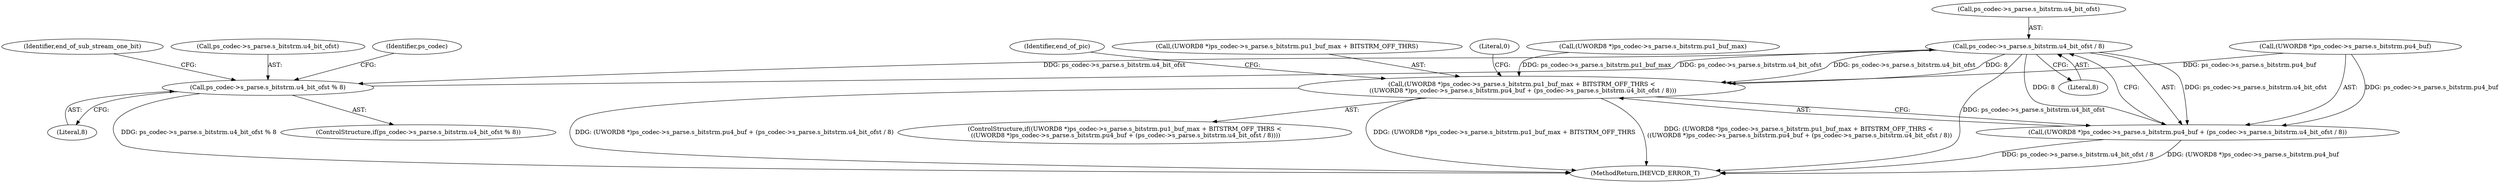 digraph "0_Android_bcfc7124f6ef9f1ec128fb2e90de774a5b33d199_0@pointer" {
"1004664" [label="(Call,ps_codec->s_parse.s_bitstrm.u4_bit_ofst / 8)"];
"1002074" [label="(Call,ps_codec->s_parse.s_bitstrm.u4_bit_ofst % 8)"];
"1004664" [label="(Call,ps_codec->s_parse.s_bitstrm.u4_bit_ofst / 8)"];
"1004642" [label="(Call,(UWORD8 *)ps_codec->s_parse.s_bitstrm.pu1_buf_max + BITSTRM_OFF_THRS <\n ((UWORD8 *)ps_codec->s_parse.s_bitstrm.pu4_buf + (ps_codec->s_parse.s_bitstrm.u4_bit_ofst / 8)))"];
"1004654" [label="(Call,(UWORD8 *)ps_codec->s_parse.s_bitstrm.pu4_buf + (ps_codec->s_parse.s_bitstrm.u4_bit_ofst / 8))"];
"1002074" [label="(Call,ps_codec->s_parse.s_bitstrm.u4_bit_ofst % 8)"];
"1004664" [label="(Call,ps_codec->s_parse.s_bitstrm.u4_bit_ofst / 8)"];
"1005079" [label="(MethodReturn,IHEVCD_ERROR_T)"];
"1002091" [label="(Identifier,end_of_sub_stream_one_bit)"];
"1004643" [label="(Call,(UWORD8 *)ps_codec->s_parse.s_bitstrm.pu1_buf_max + BITSTRM_OFF_THRS)"];
"1002073" [label="(ControlStructure,if(ps_codec->s_parse.s_bitstrm.u4_bit_ofst % 8))"];
"1002082" [label="(Literal,8)"];
"1004676" [label="(Literal,0)"];
"1004665" [label="(Call,ps_codec->s_parse.s_bitstrm.u4_bit_ofst)"];
"1004654" [label="(Call,(UWORD8 *)ps_codec->s_parse.s_bitstrm.pu4_buf + (ps_codec->s_parse.s_bitstrm.u4_bit_ofst / 8))"];
"1004655" [label="(Call,(UWORD8 *)ps_codec->s_parse.s_bitstrm.pu4_buf)"];
"1002075" [label="(Call,ps_codec->s_parse.s_bitstrm.u4_bit_ofst)"];
"1004644" [label="(Call,(UWORD8 *)ps_codec->s_parse.s_bitstrm.pu1_buf_max)"];
"1002087" [label="(Identifier,ps_codec)"];
"1004641" [label="(ControlStructure,if((UWORD8 *)ps_codec->s_parse.s_bitstrm.pu1_buf_max + BITSTRM_OFF_THRS <\n ((UWORD8 *)ps_codec->s_parse.s_bitstrm.pu4_buf + (ps_codec->s_parse.s_bitstrm.u4_bit_ofst / 8))))"];
"1004672" [label="(Literal,8)"];
"1004684" [label="(Identifier,end_of_pic)"];
"1004642" [label="(Call,(UWORD8 *)ps_codec->s_parse.s_bitstrm.pu1_buf_max + BITSTRM_OFF_THRS <\n ((UWORD8 *)ps_codec->s_parse.s_bitstrm.pu4_buf + (ps_codec->s_parse.s_bitstrm.u4_bit_ofst / 8)))"];
"1004664" -> "1004654"  [label="AST: "];
"1004664" -> "1004672"  [label="CFG: "];
"1004665" -> "1004664"  [label="AST: "];
"1004672" -> "1004664"  [label="AST: "];
"1004654" -> "1004664"  [label="CFG: "];
"1004664" -> "1005079"  [label="DDG: ps_codec->s_parse.s_bitstrm.u4_bit_ofst"];
"1004664" -> "1002074"  [label="DDG: ps_codec->s_parse.s_bitstrm.u4_bit_ofst"];
"1004664" -> "1004642"  [label="DDG: ps_codec->s_parse.s_bitstrm.u4_bit_ofst"];
"1004664" -> "1004642"  [label="DDG: 8"];
"1004664" -> "1004654"  [label="DDG: ps_codec->s_parse.s_bitstrm.u4_bit_ofst"];
"1004664" -> "1004654"  [label="DDG: 8"];
"1002074" -> "1004664"  [label="DDG: ps_codec->s_parse.s_bitstrm.u4_bit_ofst"];
"1002074" -> "1002073"  [label="AST: "];
"1002074" -> "1002082"  [label="CFG: "];
"1002075" -> "1002074"  [label="AST: "];
"1002082" -> "1002074"  [label="AST: "];
"1002087" -> "1002074"  [label="CFG: "];
"1002091" -> "1002074"  [label="CFG: "];
"1002074" -> "1005079"  [label="DDG: ps_codec->s_parse.s_bitstrm.u4_bit_ofst % 8"];
"1004642" -> "1004641"  [label="AST: "];
"1004642" -> "1004654"  [label="CFG: "];
"1004643" -> "1004642"  [label="AST: "];
"1004654" -> "1004642"  [label="AST: "];
"1004676" -> "1004642"  [label="CFG: "];
"1004684" -> "1004642"  [label="CFG: "];
"1004642" -> "1005079"  [label="DDG: (UWORD8 *)ps_codec->s_parse.s_bitstrm.pu4_buf + (ps_codec->s_parse.s_bitstrm.u4_bit_ofst / 8)"];
"1004642" -> "1005079"  [label="DDG: (UWORD8 *)ps_codec->s_parse.s_bitstrm.pu1_buf_max + BITSTRM_OFF_THRS"];
"1004642" -> "1005079"  [label="DDG: (UWORD8 *)ps_codec->s_parse.s_bitstrm.pu1_buf_max + BITSTRM_OFF_THRS <\n ((UWORD8 *)ps_codec->s_parse.s_bitstrm.pu4_buf + (ps_codec->s_parse.s_bitstrm.u4_bit_ofst / 8))"];
"1004644" -> "1004642"  [label="DDG: ps_codec->s_parse.s_bitstrm.pu1_buf_max"];
"1004655" -> "1004642"  [label="DDG: ps_codec->s_parse.s_bitstrm.pu4_buf"];
"1004655" -> "1004654"  [label="AST: "];
"1004654" -> "1005079"  [label="DDG: (UWORD8 *)ps_codec->s_parse.s_bitstrm.pu4_buf"];
"1004654" -> "1005079"  [label="DDG: ps_codec->s_parse.s_bitstrm.u4_bit_ofst / 8"];
"1004655" -> "1004654"  [label="DDG: ps_codec->s_parse.s_bitstrm.pu4_buf"];
}
